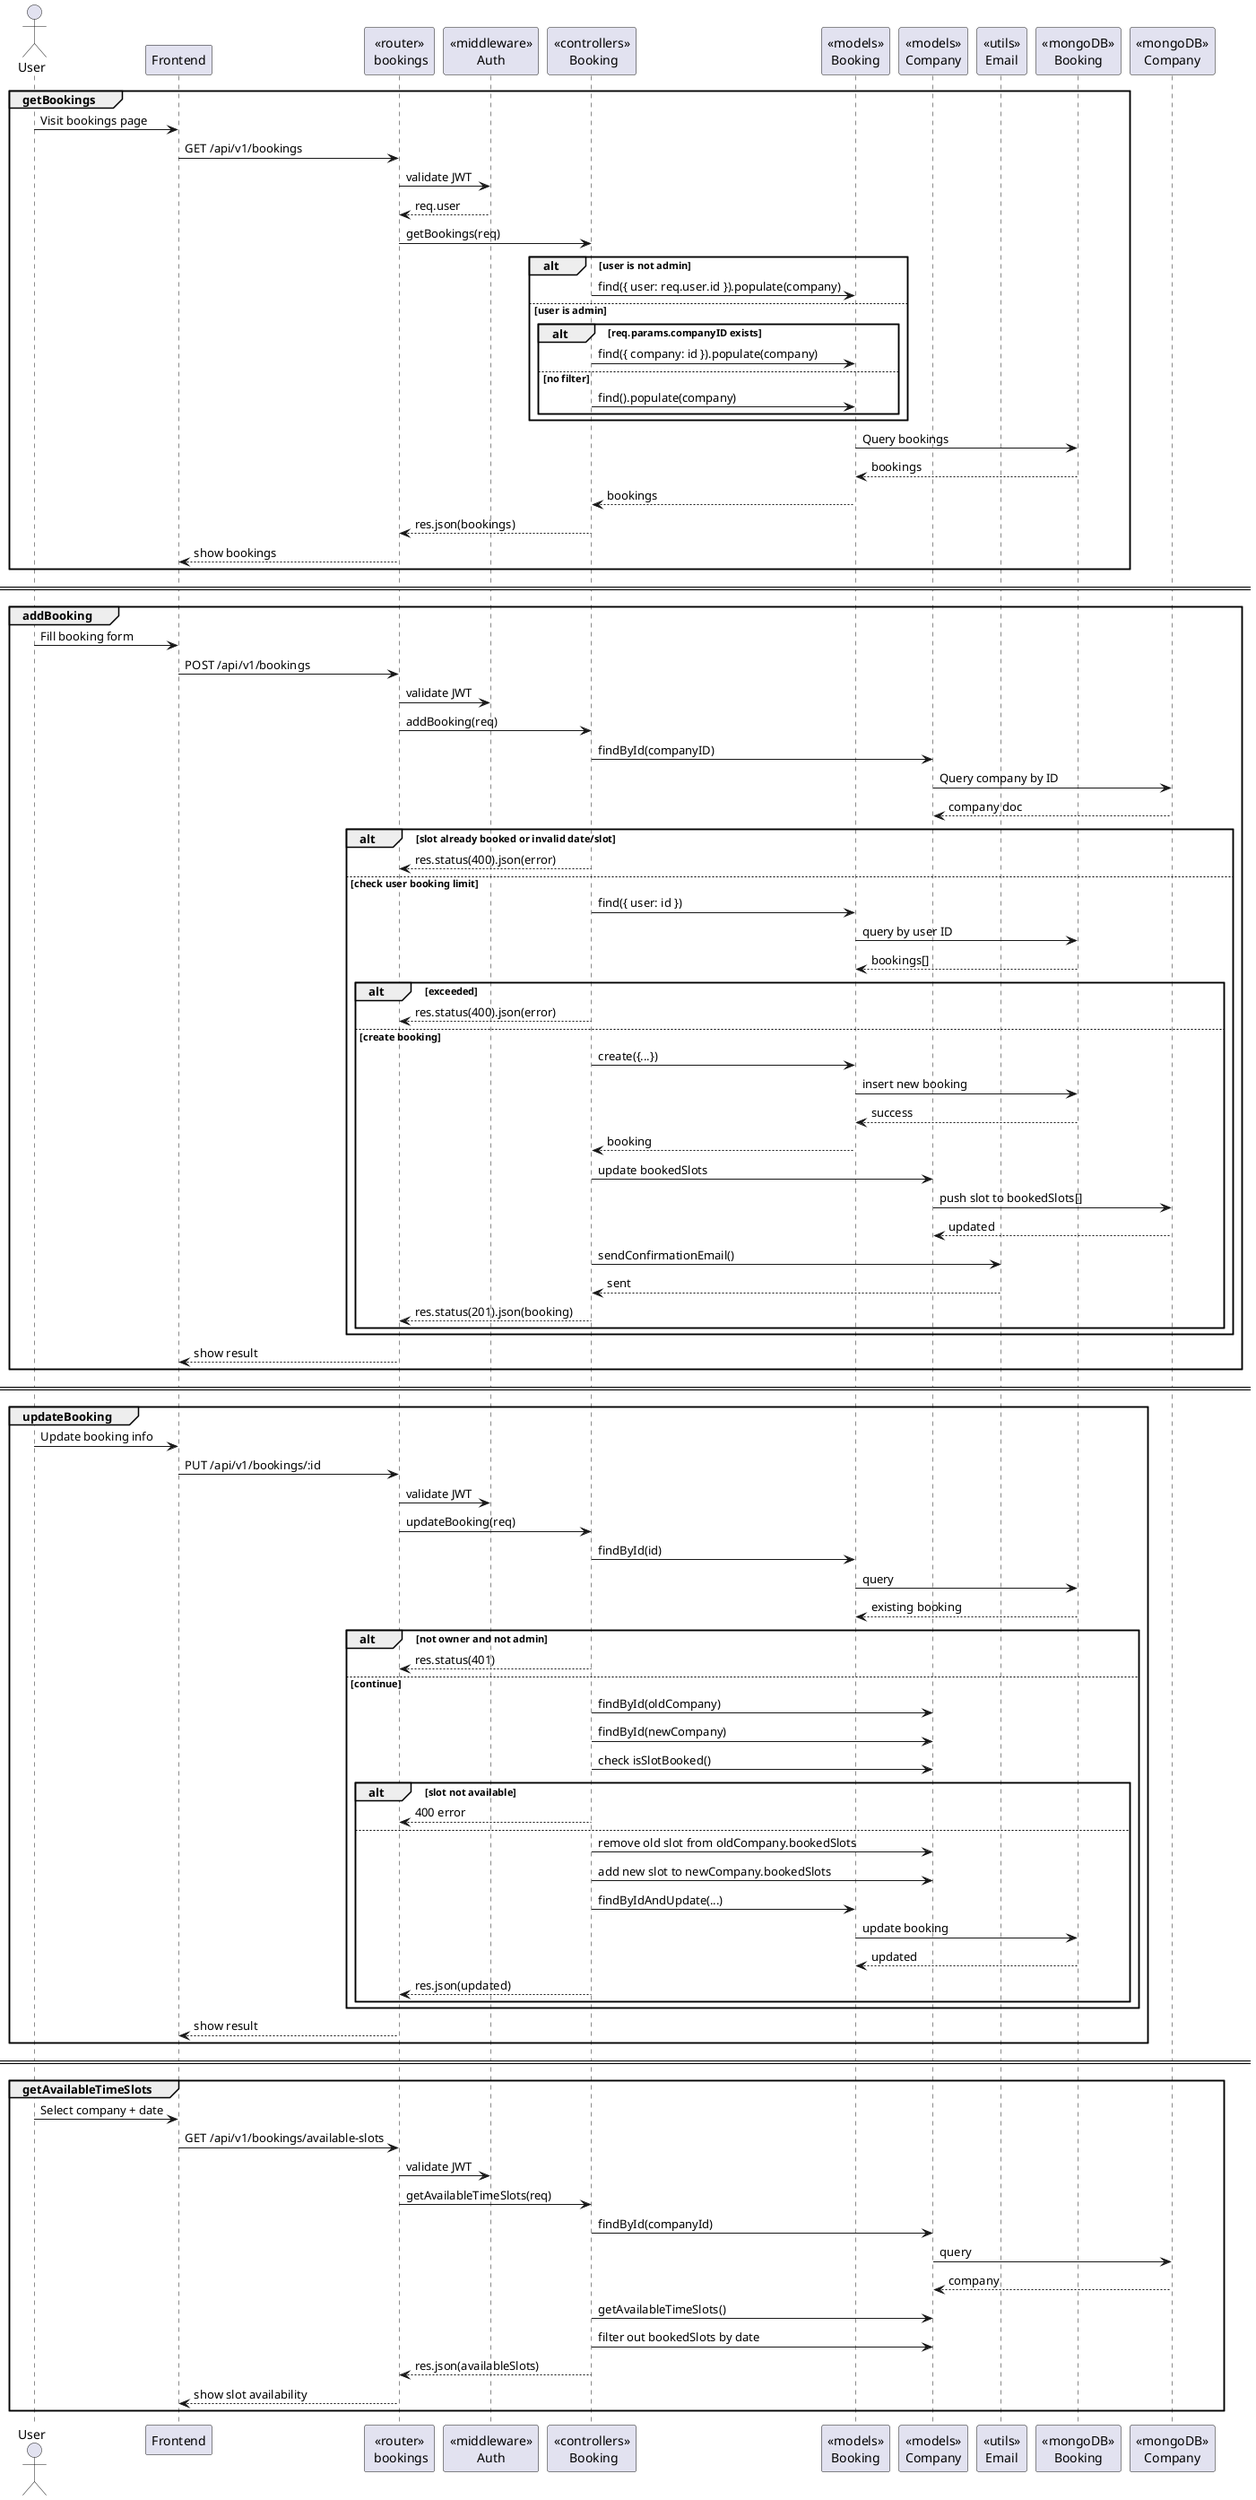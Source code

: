 @startuml booking
actor User
participant "Frontend" as FE
participant "<<router>>\n bookings" as Router
participant "<<middleware>>\nAuth" as Auth
participant "<<controllers>>\n Booking" as Controller
participant "<<models>>\nBooking" as Booking
participant "<<models>>\nCompany" as Company
participant "<<utils>>\nEmail" as Email
participant "<<mongoDB>>\nBooking" as MongoDB_Booking
participant "<<mongoDB>>\nCompany" as MongoDB_Company

group getBookings
User -> FE : Visit bookings page
FE -> Router : GET /api/v1/bookings
Router -> Auth : validate JWT
Auth --> Router : req.user
Router -> Controller : getBookings(req)
alt user is not admin
  Controller -> Booking : find({ user: req.user.id }).populate(company)
else user is admin
  alt req.params.companyID exists
    Controller -> Booking : find({ company: id }).populate(company)
  else no filter
    Controller -> Booking : find().populate(company)
  end
end
Booking -> MongoDB_Booking : Query bookings
MongoDB_Booking --> Booking : bookings
Booking --> Controller : bookings
Controller --> Router : res.json(bookings)
Router --> FE : show bookings
end

== ==

group addBooking
User -> FE : Fill booking form
FE -> Router : POST /api/v1/bookings
Router -> Auth : validate JWT
Router -> Controller : addBooking(req)

Controller -> Company : findById(companyID)
Company -> MongoDB_Company : Query company by ID
MongoDB_Company --> Company : company doc
alt slot already booked or invalid date/slot
  Controller --> Router : res.status(400).json(error)
else check user booking limit
  Controller -> Booking : find({ user: id })
  Booking -> MongoDB_Booking : query by user ID
  MongoDB_Booking --> Booking : bookings[]
  alt exceeded
    Controller --> Router : res.status(400).json(error)
  else create booking
    Controller -> Booking : create({...})
    Booking -> MongoDB_Booking : insert new booking
    MongoDB_Booking --> Booking : success
    Booking --> Controller : booking

    Controller -> Company : update bookedSlots
    Company -> MongoDB_Company : push slot to bookedSlots[]
    MongoDB_Company --> Company : updated

    Controller -> Email : sendConfirmationEmail()
    Email --> Controller : sent
    Controller --> Router : res.status(201).json(booking)
  end
end
Router --> FE : show result
end

== ==

group updateBooking
User -> FE : Update booking info
FE -> Router : PUT /api/v1/bookings/:id
Router -> Auth : validate JWT
Router -> Controller : updateBooking(req)
Controller -> Booking : findById(id)
Booking -> MongoDB_Booking : query
MongoDB_Booking --> Booking : existing booking
alt not owner and not admin
  Controller --> Router : res.status(401)
else continue
  Controller -> Company : findById(oldCompany)
  Controller -> Company : findById(newCompany)
  Controller -> Company : check isSlotBooked()
  alt slot not available
    Controller --> Router : 400 error
  else
    Controller -> Company : remove old slot from oldCompany.bookedSlots
    Controller -> Company : add new slot to newCompany.bookedSlots
    Controller -> Booking : findByIdAndUpdate(...)
    Booking -> MongoDB_Booking : update booking
    MongoDB_Booking --> Booking : updated
    Controller --> Router : res.json(updated)
  end
end
Router --> FE : show result
end

== ==

group getAvailableTimeSlots
User -> FE : Select company + date
FE -> Router : GET /api/v1/bookings/available-slots
Router -> Auth : validate JWT
Router -> Controller : getAvailableTimeSlots(req)

Controller -> Company : findById(companyId)
Company -> MongoDB_Company : query
MongoDB_Company --> Company : company
Controller -> Company : getAvailableTimeSlots()
Controller -> Company : filter out bookedSlots by date
Controller --> Router : res.json(availableSlots)
Router --> FE : show slot availability
end
@enduml

